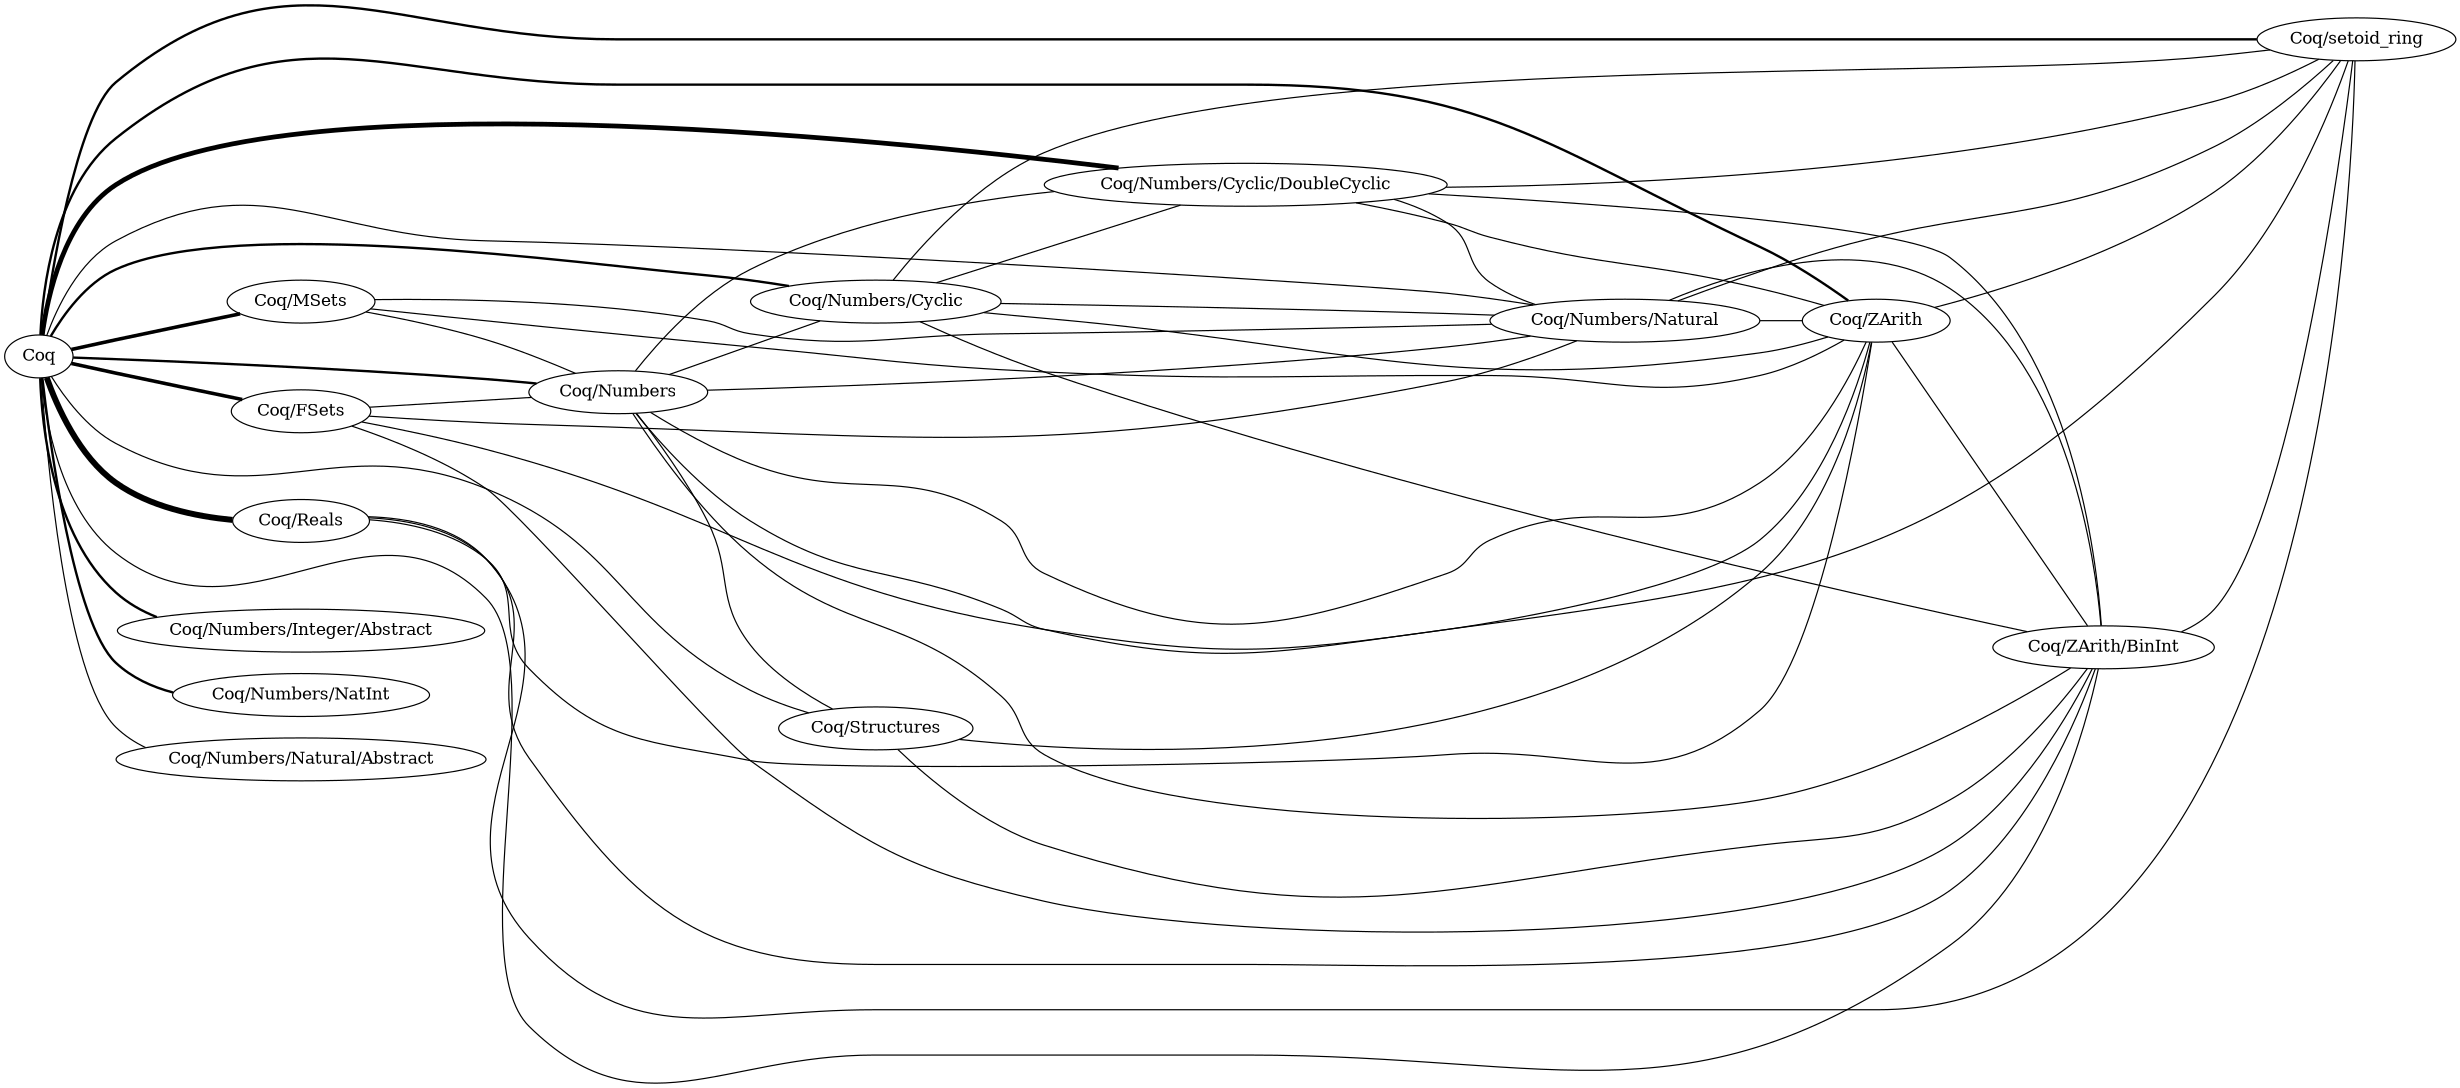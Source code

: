 graph dependencies {
model="subset";
splines="true";
size="16.4, 10.7";
overlap=false;
rankdir="LR";
root="Coq";
"Coq";
"Coq/FSets";
"Coq/MSets";
"Coq/Numbers";
"Coq/Numbers/Cyclic";
"Coq/Numbers/Cyclic/DoubleCyclic";
"Coq/Numbers/Integer/Abstract";
"Coq/Numbers/NatInt";
"Coq/Numbers/Natural";
"Coq/Numbers/Natural/Abstract";
"Coq/Reals";
"Coq/Structures";
"Coq/ZArith";
"Coq/ZArith/BinInt";
"Coq/setoid_ring";
"Coq" -- "Coq/FSets" [weight=28542, len=0.1, penwidth=3];
"Coq" -- "Coq/MSets" [weight=22474, len=0.1, penwidth=3];
"Coq" -- "Coq/Numbers" [weight=11665, len=0.1, penwidth=2];
"Coq" -- "Coq/Numbers/Cyclic" [weight=13987, len=0.1, penwidth=2];
"Coq" -- "Coq/Numbers/Cyclic/DoubleCyclic" [weight=39733, len=0.1, penwidth=4];
"Coq" -- "Coq/Numbers/Integer/Abstract" [weight=16771, len=0.1, penwidth=2];
"Coq" -- "Coq/Numbers/NatInt" [weight=14219, len=0.1, penwidth=2];
"Coq" -- "Coq/Numbers/Natural" [weight=5773, len=0.1, penwidth=1];
"Coq" -- "Coq/Numbers/Natural/Abstract" [weight=9224, len=0.1, penwidth=1];
"Coq" -- "Coq/Reals" [weight=52169, len=0.1, penwidth=5];
"Coq" -- "Coq/Structures" [weight=3194, len=0.1, penwidth=1];
"Coq" -- "Coq/ZArith" [weight=17312, len=0.1, penwidth=2];
"Coq" -- "Coq/ZArith/BinInt" [weight=2117, len=0.1, penwidth=1];
"Coq" -- "Coq/setoid_ring" [weight=15951, len=0.1, penwidth=2];
"Coq/FSets" -- "Coq/Numbers" [weight=22, len=1, penwidth=1];
"Coq/FSets" -- "Coq/Numbers/Natural" [weight=12, len=1.7, penwidth=1];
"Coq/FSets" -- "Coq/ZArith" [weight=84, len=0.3, penwidth=1];
"Coq/FSets" -- "Coq/ZArith/BinInt" [weight=119, len=0.2, penwidth=1];
"Coq/MSets" -- "Coq/Numbers" [weight=11, len=1.9, penwidth=1];
"Coq/MSets" -- "Coq/Numbers/Natural" [weight=127, len=0.2, penwidth=1];
"Coq/MSets" -- "Coq/ZArith" [weight=50, len=0.4, penwidth=1];
"Coq/Numbers" -- "Coq/Numbers/Cyclic" [weight=10, len=2, penwidth=1];
"Coq/Numbers" -- "Coq/Numbers/Cyclic/DoubleCyclic" [weight=64, len=0.4, penwidth=1];
"Coq/Numbers" -- "Coq/Numbers/Natural" [weight=12, len=1.7, penwidth=1];
"Coq/Numbers" -- "Coq/Structures" [weight=6, len=3.4, penwidth=1];
"Coq/Numbers" -- "Coq/ZArith" [weight=993, len=0.1, penwidth=1];
"Coq/Numbers" -- "Coq/ZArith/BinInt" [weight=1066, len=0.1, penwidth=1];
"Coq/Numbers" -- "Coq/setoid_ring" [weight=238, len=0.1, penwidth=1];
"Coq/Numbers/Cyclic" -- "Coq/Numbers/Cyclic/DoubleCyclic" [weight=26, len=0.8, penwidth=1];
"Coq/Numbers/Cyclic" -- "Coq/Numbers/Natural" [weight=107, len=0.2, penwidth=1];
"Coq/Numbers/Cyclic" -- "Coq/ZArith" [weight=2934, len=0.1, penwidth=1];
"Coq/Numbers/Cyclic" -- "Coq/ZArith/BinInt" [weight=870, len=0.1, penwidth=1];
"Coq/Numbers/Cyclic" -- "Coq/setoid_ring" [weight=239, len=0.1, penwidth=1];
"Coq/Numbers/Cyclic/DoubleCyclic" -- "Coq/Numbers/Natural" [weight=17, len=1.2, penwidth=1];
"Coq/Numbers/Cyclic/DoubleCyclic" -- "Coq/ZArith" [weight=2836, len=0.1, penwidth=1];
"Coq/Numbers/Cyclic/DoubleCyclic" -- "Coq/ZArith/BinInt" [weight=2145, len=0.1, penwidth=1];
"Coq/Numbers/Cyclic/DoubleCyclic" -- "Coq/setoid_ring" [weight=789, len=0.1, penwidth=1];
"Coq/Numbers/Natural" -- "Coq/ZArith" [weight=1119, len=0.1, penwidth=1];
"Coq/Numbers/Natural" -- "Coq/ZArith/BinInt" [weight=573, len=0.1, penwidth=1];
"Coq/Numbers/Natural" -- "Coq/setoid_ring" [weight=50, len=0.4, penwidth=1];
"Coq/Reals" -- "Coq/ZArith" [weight=10324, len=0.1, penwidth=1];
"Coq/Reals" -- "Coq/ZArith/BinInt" [weight=28, len=0.8, penwidth=1];
"Coq/Reals" -- "Coq/setoid_ring" [weight=7466, len=0.1, penwidth=1];
"Coq/Structures" -- "Coq/ZArith" [weight=10, len=2, penwidth=1];
"Coq/Structures" -- "Coq/ZArith/BinInt" [weight=4, len=5, penwidth=1];
"Coq/ZArith" -- "Coq/ZArith/BinInt" [weight=1937, len=0.1, penwidth=1];
"Coq/ZArith" -- "Coq/setoid_ring" [weight=124, len=0.2, penwidth=1];
"Coq/ZArith/BinInt" -- "Coq/setoid_ring" [weight=44, len=0.5, penwidth=1];
}
